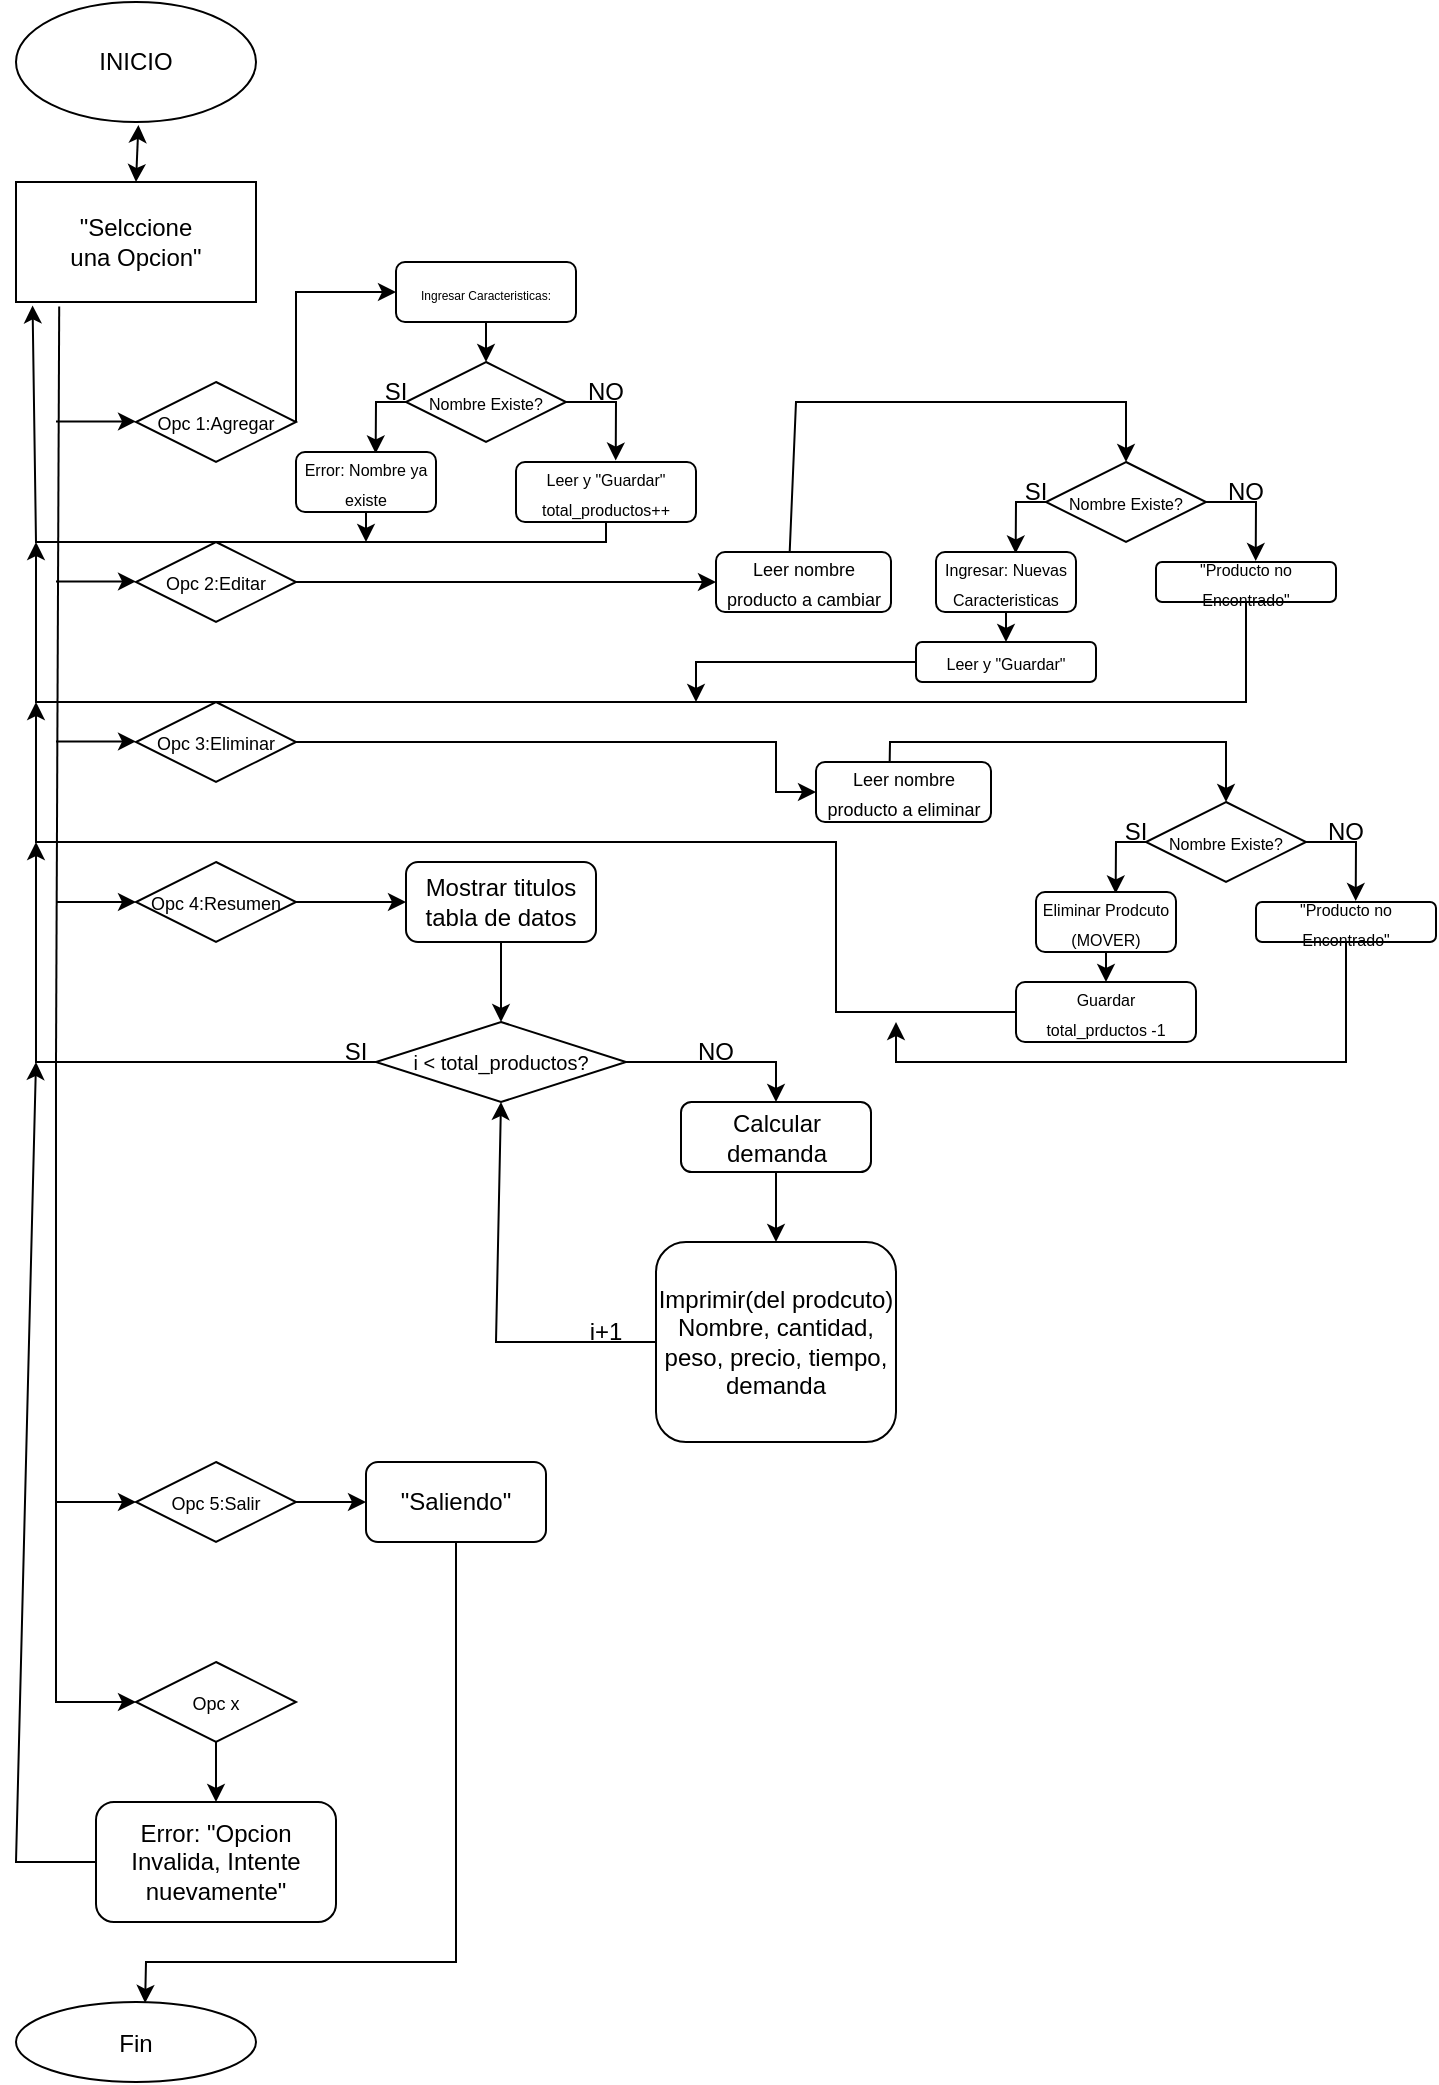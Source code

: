 <mxfile version="24.9.0">
  <diagram name="Página-1" id="0ekzHU6izNQ0DcV8A5S5">
    <mxGraphModel dx="1687" dy="889" grid="1" gridSize="10" guides="1" tooltips="1" connect="1" arrows="1" fold="1" page="1" pageScale="1" pageWidth="827" pageHeight="1169" math="0" shadow="0">
      <root>
        <mxCell id="0" />
        <mxCell id="1" parent="0" />
        <mxCell id="WuoT_bfYGDwhzo_1uAU9-14" value="" style="endArrow=classic;startArrow=classic;html=1;rounded=0;entryX=0.51;entryY=1.024;entryDx=0;entryDy=0;exitX=0.5;exitY=0;exitDx=0;exitDy=0;entryPerimeter=0;" edge="1" parent="1" source="WuoT_bfYGDwhzo_1uAU9-16" target="WuoT_bfYGDwhzo_1uAU9-15">
          <mxGeometry width="50" height="50" relative="1" as="geometry">
            <mxPoint x="159.64" y="127.48" as="sourcePoint" />
            <mxPoint x="160.36" y="90" as="targetPoint" />
          </mxGeometry>
        </mxCell>
        <mxCell id="WuoT_bfYGDwhzo_1uAU9-15" value="INICIO" style="ellipse;whiteSpace=wrap;html=1;" vertex="1" parent="1">
          <mxGeometry x="20" y="10" width="120" height="60" as="geometry" />
        </mxCell>
        <mxCell id="WuoT_bfYGDwhzo_1uAU9-16" value="&quot;Selccione&lt;div&gt;una Opcion&quot;&lt;/div&gt;" style="rounded=0;whiteSpace=wrap;html=1;" vertex="1" parent="1">
          <mxGeometry x="20" y="100" width="120" height="60" as="geometry" />
        </mxCell>
        <mxCell id="WuoT_bfYGDwhzo_1uAU9-17" value="&lt;font style=&quot;font-size: 9px;&quot;&gt;Opc 1:Agregar&lt;/font&gt;" style="rhombus;whiteSpace=wrap;html=1;" vertex="1" parent="1">
          <mxGeometry x="80" y="200" width="80" height="40" as="geometry" />
        </mxCell>
        <mxCell id="WuoT_bfYGDwhzo_1uAU9-18" value="&lt;span style=&quot;font-size: 9px;&quot;&gt;Opc 2:Editar&lt;/span&gt;" style="rhombus;whiteSpace=wrap;html=1;" vertex="1" parent="1">
          <mxGeometry x="80" y="280" width="80" height="40" as="geometry" />
        </mxCell>
        <mxCell id="WuoT_bfYGDwhzo_1uAU9-19" value="&lt;span style=&quot;font-size: 9px;&quot;&gt;Opc 3:Eliminar&lt;/span&gt;" style="rhombus;whiteSpace=wrap;html=1;" vertex="1" parent="1">
          <mxGeometry x="80" y="360" width="80" height="40" as="geometry" />
        </mxCell>
        <mxCell id="WuoT_bfYGDwhzo_1uAU9-20" value="&lt;span style=&quot;font-size: 9px;&quot;&gt;Opc 4:Resumen&lt;/span&gt;" style="rhombus;whiteSpace=wrap;html=1;" vertex="1" parent="1">
          <mxGeometry x="80" y="440" width="80" height="40" as="geometry" />
        </mxCell>
        <mxCell id="WuoT_bfYGDwhzo_1uAU9-24" value="" style="endArrow=none;html=1;rounded=0;entryX=0.18;entryY=1.038;entryDx=0;entryDy=0;entryPerimeter=0;" edge="1" parent="1" target="WuoT_bfYGDwhzo_1uAU9-16">
          <mxGeometry width="50" height="50" relative="1" as="geometry">
            <mxPoint x="40" y="540" as="sourcePoint" />
            <mxPoint x="60" y="210" as="targetPoint" />
          </mxGeometry>
        </mxCell>
        <mxCell id="WuoT_bfYGDwhzo_1uAU9-25" value="" style="endArrow=classic;html=1;rounded=0;entryX=0;entryY=0.5;entryDx=0;entryDy=0;" edge="1" parent="1" target="WuoT_bfYGDwhzo_1uAU9-20">
          <mxGeometry width="50" height="50" relative="1" as="geometry">
            <mxPoint x="40" y="460" as="sourcePoint" />
            <mxPoint x="90" y="420" as="targetPoint" />
          </mxGeometry>
        </mxCell>
        <mxCell id="WuoT_bfYGDwhzo_1uAU9-26" value="" style="endArrow=classic;html=1;rounded=0;entryX=0;entryY=0.5;entryDx=0;entryDy=0;" edge="1" parent="1">
          <mxGeometry width="50" height="50" relative="1" as="geometry">
            <mxPoint x="40" y="379.71" as="sourcePoint" />
            <mxPoint x="80" y="379.71" as="targetPoint" />
          </mxGeometry>
        </mxCell>
        <mxCell id="WuoT_bfYGDwhzo_1uAU9-27" value="" style="endArrow=classic;html=1;rounded=0;entryX=0;entryY=0.5;entryDx=0;entryDy=0;" edge="1" parent="1">
          <mxGeometry width="50" height="50" relative="1" as="geometry">
            <mxPoint x="40" y="299.71" as="sourcePoint" />
            <mxPoint x="80" y="299.71" as="targetPoint" />
          </mxGeometry>
        </mxCell>
        <mxCell id="WuoT_bfYGDwhzo_1uAU9-28" value="" style="endArrow=classic;html=1;rounded=0;entryX=0;entryY=0.5;entryDx=0;entryDy=0;" edge="1" parent="1">
          <mxGeometry width="50" height="50" relative="1" as="geometry">
            <mxPoint x="40" y="219.71" as="sourcePoint" />
            <mxPoint x="80" y="219.71" as="targetPoint" />
          </mxGeometry>
        </mxCell>
        <mxCell id="WuoT_bfYGDwhzo_1uAU9-36" value="Fin" style="ellipse;fillColor=#FFFFFF;strokeColor=black" vertex="1" parent="1">
          <mxGeometry x="20" y="1010" width="120" height="40" as="geometry" />
        </mxCell>
        <mxCell id="WuoT_bfYGDwhzo_1uAU9-43" value="&lt;span style=&quot;font-size: 9px;&quot;&gt;Opc 5:Salir&lt;/span&gt;" style="rhombus;whiteSpace=wrap;html=1;" vertex="1" parent="1">
          <mxGeometry x="80" y="740" width="80" height="40" as="geometry" />
        </mxCell>
        <mxCell id="WuoT_bfYGDwhzo_1uAU9-44" value="" style="endArrow=classic;html=1;rounded=0;entryX=0;entryY=0.5;entryDx=0;entryDy=0;" edge="1" parent="1" target="WuoT_bfYGDwhzo_1uAU9-43">
          <mxGeometry width="50" height="50" relative="1" as="geometry">
            <mxPoint x="40" y="539.76" as="sourcePoint" />
            <mxPoint x="80" y="539.76" as="targetPoint" />
            <Array as="points">
              <mxPoint x="40" y="700" />
              <mxPoint x="40" y="760" />
            </Array>
          </mxGeometry>
        </mxCell>
        <mxCell id="WuoT_bfYGDwhzo_1uAU9-45" value="&lt;span style=&quot;font-size: 6px;&quot;&gt;Ingresar Caracteristicas:&lt;/span&gt;" style="rounded=1;whiteSpace=wrap;html=1;" vertex="1" parent="1">
          <mxGeometry x="210" y="140" width="90" height="30" as="geometry" />
        </mxCell>
        <mxCell id="WuoT_bfYGDwhzo_1uAU9-46" value="" style="endArrow=classic;html=1;rounded=0;exitX=1;exitY=0.5;exitDx=0;exitDy=0;entryX=0;entryY=0.5;entryDx=0;entryDy=0;" edge="1" parent="1" source="WuoT_bfYGDwhzo_1uAU9-17" target="WuoT_bfYGDwhzo_1uAU9-45">
          <mxGeometry width="50" height="50" relative="1" as="geometry">
            <mxPoint x="230" y="220" as="sourcePoint" />
            <mxPoint x="280" y="170" as="targetPoint" />
            <Array as="points">
              <mxPoint x="160" y="155" />
            </Array>
          </mxGeometry>
        </mxCell>
        <mxCell id="WuoT_bfYGDwhzo_1uAU9-47" value="&lt;font style=&quot;font-size: 8px;&quot;&gt;Leer y &quot;Guardar&quot;&lt;/font&gt;&lt;div&gt;&lt;font style=&quot;font-size: 8px;&quot;&gt;total_productos++&lt;/font&gt;&lt;/div&gt;" style="rounded=1;whiteSpace=wrap;html=1;" vertex="1" parent="1">
          <mxGeometry x="270" y="240" width="90" height="30" as="geometry" />
        </mxCell>
        <mxCell id="WuoT_bfYGDwhzo_1uAU9-48" value="" style="endArrow=classic;html=1;rounded=0;exitX=0.5;exitY=1;exitDx=0;exitDy=0;entryX=0.5;entryY=0;entryDx=0;entryDy=0;" edge="1" parent="1" source="WuoT_bfYGDwhzo_1uAU9-45" target="WuoT_bfYGDwhzo_1uAU9-49">
          <mxGeometry width="50" height="50" relative="1" as="geometry">
            <mxPoint x="215" y="200" as="sourcePoint" />
            <mxPoint x="315" y="190" as="targetPoint" />
          </mxGeometry>
        </mxCell>
        <mxCell id="WuoT_bfYGDwhzo_1uAU9-49" value="&lt;font style=&quot;font-size: 8px;&quot;&gt;Nombre Existe?&lt;/font&gt;" style="rhombus;whiteSpace=wrap;html=1;" vertex="1" parent="1">
          <mxGeometry x="215" y="190" width="80" height="40" as="geometry" />
        </mxCell>
        <mxCell id="WuoT_bfYGDwhzo_1uAU9-50" value="" style="endArrow=classic;html=1;rounded=0;exitX=1;exitY=0.5;exitDx=0;exitDy=0;entryX=0.554;entryY=-0.024;entryDx=0;entryDy=0;entryPerimeter=0;" edge="1" parent="1" source="WuoT_bfYGDwhzo_1uAU9-49" target="WuoT_bfYGDwhzo_1uAU9-47">
          <mxGeometry width="50" height="50" relative="1" as="geometry">
            <mxPoint x="300" y="230" as="sourcePoint" />
            <mxPoint x="350" y="180" as="targetPoint" />
            <Array as="points">
              <mxPoint x="320" y="210" />
            </Array>
          </mxGeometry>
        </mxCell>
        <mxCell id="WuoT_bfYGDwhzo_1uAU9-52" value="NO" style="text;html=1;align=center;verticalAlign=middle;whiteSpace=wrap;rounded=0;" vertex="1" parent="1">
          <mxGeometry x="285" y="190" width="60" height="30" as="geometry" />
        </mxCell>
        <mxCell id="WuoT_bfYGDwhzo_1uAU9-54" value="" style="endArrow=classic;html=1;rounded=0;exitX=0;exitY=0.5;exitDx=0;exitDy=0;entryX=0.569;entryY=0.024;entryDx=0;entryDy=0;entryPerimeter=0;" edge="1" parent="1" source="WuoT_bfYGDwhzo_1uAU9-49" target="WuoT_bfYGDwhzo_1uAU9-56">
          <mxGeometry width="50" height="50" relative="1" as="geometry">
            <mxPoint x="180" y="280" as="sourcePoint" />
            <mxPoint x="200" y="230" as="targetPoint" />
            <Array as="points">
              <mxPoint x="200" y="210" />
            </Array>
          </mxGeometry>
        </mxCell>
        <mxCell id="WuoT_bfYGDwhzo_1uAU9-56" value="&lt;font style=&quot;font-size: 8px;&quot;&gt;Error: Nombre ya existe&lt;/font&gt;" style="rounded=1;whiteSpace=wrap;html=1;" vertex="1" parent="1">
          <mxGeometry x="160" y="235" width="70" height="30" as="geometry" />
        </mxCell>
        <mxCell id="WuoT_bfYGDwhzo_1uAU9-58" value="SI" style="text;html=1;align=center;verticalAlign=middle;whiteSpace=wrap;rounded=0;" vertex="1" parent="1">
          <mxGeometry x="180" y="190" width="60" height="30" as="geometry" />
        </mxCell>
        <mxCell id="WuoT_bfYGDwhzo_1uAU9-59" value="&lt;font style=&quot;font-size: 9px;&quot;&gt;Leer nombre producto a cambiar&lt;/font&gt;" style="rounded=1;whiteSpace=wrap;html=1;" vertex="1" parent="1">
          <mxGeometry x="370" y="285" width="87.5" height="30" as="geometry" />
        </mxCell>
        <mxCell id="WuoT_bfYGDwhzo_1uAU9-60" value="" style="endArrow=classic;html=1;rounded=0;exitX=1;exitY=0.5;exitDx=0;exitDy=0;entryX=0;entryY=0.5;entryDx=0;entryDy=0;" edge="1" parent="1" source="WuoT_bfYGDwhzo_1uAU9-18" target="WuoT_bfYGDwhzo_1uAU9-59">
          <mxGeometry width="50" height="50" relative="1" as="geometry">
            <mxPoint x="140" y="365" as="sourcePoint" />
            <mxPoint x="190" y="315" as="targetPoint" />
          </mxGeometry>
        </mxCell>
        <mxCell id="WuoT_bfYGDwhzo_1uAU9-63" value="" style="endArrow=classic;html=1;rounded=0;exitX=0.5;exitY=1;exitDx=0;exitDy=0;entryX=0.069;entryY=1.029;entryDx=0;entryDy=0;entryPerimeter=0;" edge="1" parent="1" source="WuoT_bfYGDwhzo_1uAU9-47" target="WuoT_bfYGDwhzo_1uAU9-16">
          <mxGeometry width="50" height="50" relative="1" as="geometry">
            <mxPoint x="280" y="325" as="sourcePoint" />
            <mxPoint x="340" y="119.31" as="targetPoint" />
            <Array as="points">
              <mxPoint x="315" y="280" />
              <mxPoint x="30" y="280" />
            </Array>
          </mxGeometry>
        </mxCell>
        <mxCell id="WuoT_bfYGDwhzo_1uAU9-67" value="&lt;span style=&quot;font-size: 8px;&quot;&gt;&quot;Producto no Encontrado&quot;&lt;/span&gt;" style="rounded=1;whiteSpace=wrap;html=1;" vertex="1" parent="1">
          <mxGeometry x="590" y="290" width="90" height="20" as="geometry" />
        </mxCell>
        <mxCell id="WuoT_bfYGDwhzo_1uAU9-69" value="&lt;font style=&quot;font-size: 8px;&quot;&gt;Nombre Existe?&lt;/font&gt;" style="rhombus;whiteSpace=wrap;html=1;" vertex="1" parent="1">
          <mxGeometry x="535" y="240" width="80" height="40" as="geometry" />
        </mxCell>
        <mxCell id="WuoT_bfYGDwhzo_1uAU9-70" value="" style="endArrow=classic;html=1;rounded=0;exitX=1;exitY=0.5;exitDx=0;exitDy=0;entryX=0.554;entryY=-0.024;entryDx=0;entryDy=0;entryPerimeter=0;" edge="1" parent="1" source="WuoT_bfYGDwhzo_1uAU9-69" target="WuoT_bfYGDwhzo_1uAU9-67">
          <mxGeometry width="50" height="50" relative="1" as="geometry">
            <mxPoint x="620" y="280" as="sourcePoint" />
            <mxPoint x="670" y="230" as="targetPoint" />
            <Array as="points">
              <mxPoint x="640" y="260" />
            </Array>
          </mxGeometry>
        </mxCell>
        <mxCell id="WuoT_bfYGDwhzo_1uAU9-71" value="NO" style="text;html=1;align=center;verticalAlign=middle;whiteSpace=wrap;rounded=0;" vertex="1" parent="1">
          <mxGeometry x="605" y="240" width="60" height="30" as="geometry" />
        </mxCell>
        <mxCell id="WuoT_bfYGDwhzo_1uAU9-72" value="" style="endArrow=classic;html=1;rounded=0;exitX=0;exitY=0.5;exitDx=0;exitDy=0;entryX=0.569;entryY=0.024;entryDx=0;entryDy=0;entryPerimeter=0;" edge="1" parent="1" source="WuoT_bfYGDwhzo_1uAU9-69" target="WuoT_bfYGDwhzo_1uAU9-73">
          <mxGeometry width="50" height="50" relative="1" as="geometry">
            <mxPoint x="500" y="330" as="sourcePoint" />
            <mxPoint x="520" y="280" as="targetPoint" />
            <Array as="points">
              <mxPoint x="520" y="260" />
            </Array>
          </mxGeometry>
        </mxCell>
        <mxCell id="WuoT_bfYGDwhzo_1uAU9-73" value="&lt;span style=&quot;font-size: 8px;&quot;&gt;Ingresar: Nuevas&lt;/span&gt;&lt;div&gt;&lt;span style=&quot;font-size: 8px;&quot;&gt;Caracteristicas&lt;/span&gt;&lt;/div&gt;" style="rounded=1;whiteSpace=wrap;html=1;" vertex="1" parent="1">
          <mxGeometry x="480" y="285" width="70" height="30" as="geometry" />
        </mxCell>
        <mxCell id="WuoT_bfYGDwhzo_1uAU9-74" value="SI" style="text;html=1;align=center;verticalAlign=middle;whiteSpace=wrap;rounded=0;" vertex="1" parent="1">
          <mxGeometry x="500" y="240" width="60" height="30" as="geometry" />
        </mxCell>
        <mxCell id="WuoT_bfYGDwhzo_1uAU9-76" value="" style="endArrow=classic;html=1;rounded=0;exitX=0.421;exitY=0.007;exitDx=0;exitDy=0;exitPerimeter=0;entryX=0.5;entryY=0;entryDx=0;entryDy=0;" edge="1" parent="1" source="WuoT_bfYGDwhzo_1uAU9-59" target="WuoT_bfYGDwhzo_1uAU9-69">
          <mxGeometry width="50" height="50" relative="1" as="geometry">
            <mxPoint x="485" y="210" as="sourcePoint" />
            <mxPoint x="535" y="160" as="targetPoint" />
            <Array as="points">
              <mxPoint x="410" y="210" />
              <mxPoint x="575" y="210" />
            </Array>
          </mxGeometry>
        </mxCell>
        <mxCell id="WuoT_bfYGDwhzo_1uAU9-78" value="&lt;font style=&quot;font-size: 8px;&quot;&gt;Leer y &quot;Guardar&quot;&lt;/font&gt;" style="rounded=1;whiteSpace=wrap;html=1;" vertex="1" parent="1">
          <mxGeometry x="470" y="330" width="90" height="20" as="geometry" />
        </mxCell>
        <mxCell id="WuoT_bfYGDwhzo_1uAU9-79" value="" style="endArrow=classic;html=1;rounded=0;exitX=0.5;exitY=1;exitDx=0;exitDy=0;" edge="1" parent="1" source="WuoT_bfYGDwhzo_1uAU9-73" target="WuoT_bfYGDwhzo_1uAU9-78">
          <mxGeometry width="50" height="50" relative="1" as="geometry">
            <mxPoint x="450" y="420" as="sourcePoint" />
            <mxPoint x="500" y="370" as="targetPoint" />
          </mxGeometry>
        </mxCell>
        <mxCell id="WuoT_bfYGDwhzo_1uAU9-81" value="" style="endArrow=classic;html=1;rounded=0;exitX=0.5;exitY=1;exitDx=0;exitDy=0;" edge="1" parent="1" source="WuoT_bfYGDwhzo_1uAU9-67">
          <mxGeometry width="50" height="50" relative="1" as="geometry">
            <mxPoint x="630" y="380" as="sourcePoint" />
            <mxPoint x="30" y="280" as="targetPoint" />
            <Array as="points">
              <mxPoint x="635" y="360" />
              <mxPoint x="30" y="360" />
            </Array>
          </mxGeometry>
        </mxCell>
        <mxCell id="WuoT_bfYGDwhzo_1uAU9-85" value="" style="endArrow=classic;html=1;rounded=0;exitX=0.5;exitY=1;exitDx=0;exitDy=0;" edge="1" parent="1" source="WuoT_bfYGDwhzo_1uAU9-56">
          <mxGeometry width="50" height="50" relative="1" as="geometry">
            <mxPoint x="320" y="360" as="sourcePoint" />
            <mxPoint x="195" y="280" as="targetPoint" />
          </mxGeometry>
        </mxCell>
        <mxCell id="WuoT_bfYGDwhzo_1uAU9-86" value="" style="endArrow=classic;html=1;rounded=0;exitX=0;exitY=0.5;exitDx=0;exitDy=0;" edge="1" parent="1" source="WuoT_bfYGDwhzo_1uAU9-78">
          <mxGeometry width="50" height="50" relative="1" as="geometry">
            <mxPoint x="205" y="275" as="sourcePoint" />
            <mxPoint x="360" y="360" as="targetPoint" />
            <Array as="points">
              <mxPoint x="360" y="340" />
            </Array>
          </mxGeometry>
        </mxCell>
        <mxCell id="WuoT_bfYGDwhzo_1uAU9-87" value="&lt;font style=&quot;font-size: 9px;&quot;&gt;Leer nombre producto a eliminar&lt;/font&gt;" style="rounded=1;whiteSpace=wrap;html=1;" vertex="1" parent="1">
          <mxGeometry x="420" y="390" width="87.5" height="30" as="geometry" />
        </mxCell>
        <mxCell id="WuoT_bfYGDwhzo_1uAU9-88" value="&lt;span style=&quot;font-size: 8px;&quot;&gt;&quot;Producto no Encontrado&quot;&lt;/span&gt;" style="rounded=1;whiteSpace=wrap;html=1;" vertex="1" parent="1">
          <mxGeometry x="640" y="460" width="90" height="20" as="geometry" />
        </mxCell>
        <mxCell id="WuoT_bfYGDwhzo_1uAU9-89" value="&lt;font style=&quot;font-size: 8px;&quot;&gt;Nombre Existe?&lt;/font&gt;" style="rhombus;whiteSpace=wrap;html=1;" vertex="1" parent="1">
          <mxGeometry x="585" y="410" width="80" height="40" as="geometry" />
        </mxCell>
        <mxCell id="WuoT_bfYGDwhzo_1uAU9-90" value="" style="endArrow=classic;html=1;rounded=0;exitX=1;exitY=0.5;exitDx=0;exitDy=0;entryX=0.554;entryY=-0.024;entryDx=0;entryDy=0;entryPerimeter=0;" edge="1" parent="1" source="WuoT_bfYGDwhzo_1uAU9-89" target="WuoT_bfYGDwhzo_1uAU9-88">
          <mxGeometry width="50" height="50" relative="1" as="geometry">
            <mxPoint x="670" y="450" as="sourcePoint" />
            <mxPoint x="720" y="400" as="targetPoint" />
            <Array as="points">
              <mxPoint x="690" y="430" />
            </Array>
          </mxGeometry>
        </mxCell>
        <mxCell id="WuoT_bfYGDwhzo_1uAU9-91" value="NO" style="text;html=1;align=center;verticalAlign=middle;whiteSpace=wrap;rounded=0;" vertex="1" parent="1">
          <mxGeometry x="655" y="410" width="60" height="30" as="geometry" />
        </mxCell>
        <mxCell id="WuoT_bfYGDwhzo_1uAU9-92" value="" style="endArrow=classic;html=1;rounded=0;exitX=0;exitY=0.5;exitDx=0;exitDy=0;entryX=0.569;entryY=0.024;entryDx=0;entryDy=0;entryPerimeter=0;" edge="1" parent="1" source="WuoT_bfYGDwhzo_1uAU9-89" target="WuoT_bfYGDwhzo_1uAU9-93">
          <mxGeometry width="50" height="50" relative="1" as="geometry">
            <mxPoint x="550" y="500" as="sourcePoint" />
            <mxPoint x="570" y="450" as="targetPoint" />
            <Array as="points">
              <mxPoint x="570" y="430" />
            </Array>
          </mxGeometry>
        </mxCell>
        <mxCell id="WuoT_bfYGDwhzo_1uAU9-93" value="&lt;span style=&quot;font-size: 8px;&quot;&gt;Eliminar Prodcuto&lt;/span&gt;&lt;div&gt;&lt;span style=&quot;font-size: 8px;&quot;&gt;(MOVER)&lt;/span&gt;&lt;/div&gt;" style="rounded=1;whiteSpace=wrap;html=1;" vertex="1" parent="1">
          <mxGeometry x="530" y="455" width="70" height="30" as="geometry" />
        </mxCell>
        <mxCell id="WuoT_bfYGDwhzo_1uAU9-94" value="SI" style="text;html=1;align=center;verticalAlign=middle;whiteSpace=wrap;rounded=0;" vertex="1" parent="1">
          <mxGeometry x="550" y="410" width="60" height="30" as="geometry" />
        </mxCell>
        <mxCell id="WuoT_bfYGDwhzo_1uAU9-95" value="" style="endArrow=classic;html=1;rounded=0;exitX=0.421;exitY=0.007;exitDx=0;exitDy=0;exitPerimeter=0;entryX=0.5;entryY=0;entryDx=0;entryDy=0;" edge="1" parent="1" source="WuoT_bfYGDwhzo_1uAU9-87" target="WuoT_bfYGDwhzo_1uAU9-89">
          <mxGeometry width="50" height="50" relative="1" as="geometry">
            <mxPoint x="535" y="380" as="sourcePoint" />
            <mxPoint x="585" y="330" as="targetPoint" />
            <Array as="points">
              <mxPoint x="457" y="380" />
              <mxPoint x="625" y="380" />
            </Array>
          </mxGeometry>
        </mxCell>
        <mxCell id="WuoT_bfYGDwhzo_1uAU9-96" value="&lt;font style=&quot;font-size: 8px;&quot;&gt;Guardar&lt;/font&gt;&lt;div&gt;&lt;font style=&quot;font-size: 8px;&quot;&gt;total_prductos -1&lt;/font&gt;&lt;/div&gt;" style="rounded=1;whiteSpace=wrap;html=1;" vertex="1" parent="1">
          <mxGeometry x="520" y="500" width="90" height="30" as="geometry" />
        </mxCell>
        <mxCell id="WuoT_bfYGDwhzo_1uAU9-97" value="" style="endArrow=classic;html=1;rounded=0;exitX=0.5;exitY=1;exitDx=0;exitDy=0;" edge="1" parent="1" source="WuoT_bfYGDwhzo_1uAU9-93" target="WuoT_bfYGDwhzo_1uAU9-96">
          <mxGeometry width="50" height="50" relative="1" as="geometry">
            <mxPoint x="500" y="590" as="sourcePoint" />
            <mxPoint x="550" y="540" as="targetPoint" />
          </mxGeometry>
        </mxCell>
        <mxCell id="WuoT_bfYGDwhzo_1uAU9-100" value="" style="endArrow=classic;html=1;rounded=0;exitX=0;exitY=0.5;exitDx=0;exitDy=0;" edge="1" parent="1" source="WuoT_bfYGDwhzo_1uAU9-96">
          <mxGeometry width="50" height="50" relative="1" as="geometry">
            <mxPoint x="370" y="520" as="sourcePoint" />
            <mxPoint x="30" y="360" as="targetPoint" />
            <Array as="points">
              <mxPoint x="430" y="515" />
              <mxPoint x="430" y="430" />
              <mxPoint x="30" y="430" />
            </Array>
          </mxGeometry>
        </mxCell>
        <mxCell id="WuoT_bfYGDwhzo_1uAU9-101" value="" style="endArrow=classic;html=1;rounded=0;exitX=1;exitY=0.5;exitDx=0;exitDy=0;entryX=0;entryY=0.5;entryDx=0;entryDy=0;" edge="1" parent="1" source="WuoT_bfYGDwhzo_1uAU9-19" target="WuoT_bfYGDwhzo_1uAU9-87">
          <mxGeometry width="50" height="50" relative="1" as="geometry">
            <mxPoint x="320" y="430" as="sourcePoint" />
            <mxPoint x="370" y="380" as="targetPoint" />
            <Array as="points">
              <mxPoint x="400" y="380" />
              <mxPoint x="400" y="405" />
            </Array>
          </mxGeometry>
        </mxCell>
        <mxCell id="WuoT_bfYGDwhzo_1uAU9-102" value="" style="endArrow=classic;html=1;rounded=0;exitX=0.5;exitY=1;exitDx=0;exitDy=0;" edge="1" parent="1" source="WuoT_bfYGDwhzo_1uAU9-88">
          <mxGeometry width="50" height="50" relative="1" as="geometry">
            <mxPoint x="715" y="570" as="sourcePoint" />
            <mxPoint x="460" y="520" as="targetPoint" />
            <Array as="points">
              <mxPoint x="685" y="540" />
              <mxPoint x="460" y="540" />
              <mxPoint x="460" y="530" />
            </Array>
          </mxGeometry>
        </mxCell>
        <mxCell id="WuoT_bfYGDwhzo_1uAU9-103" value="Mostrar titulos tabla de datos" style="rounded=1;whiteSpace=wrap;html=1;" vertex="1" parent="1">
          <mxGeometry x="215" y="440" width="95" height="40" as="geometry" />
        </mxCell>
        <mxCell id="WuoT_bfYGDwhzo_1uAU9-106" value="" style="endArrow=classic;html=1;rounded=0;exitX=1;exitY=0.5;exitDx=0;exitDy=0;entryX=0;entryY=0.5;entryDx=0;entryDy=0;" edge="1" parent="1" source="WuoT_bfYGDwhzo_1uAU9-20" target="WuoT_bfYGDwhzo_1uAU9-103">
          <mxGeometry width="50" height="50" relative="1" as="geometry">
            <mxPoint x="260" y="530" as="sourcePoint" />
            <mxPoint x="310" y="480" as="targetPoint" />
          </mxGeometry>
        </mxCell>
        <mxCell id="WuoT_bfYGDwhzo_1uAU9-107" value="Imprimir(del prodcuto)&lt;div&gt;Nombre, cantidad, peso, precio, tiempo, demanda&lt;/div&gt;" style="rounded=1;whiteSpace=wrap;html=1;" vertex="1" parent="1">
          <mxGeometry x="340" y="630" width="120" height="100" as="geometry" />
        </mxCell>
        <mxCell id="WuoT_bfYGDwhzo_1uAU9-110" value="&lt;font style=&quot;font-size: 10px;&quot;&gt;i &amp;lt; total_productos?&lt;/font&gt;" style="rhombus;whiteSpace=wrap;html=1;" vertex="1" parent="1">
          <mxGeometry x="200" y="520" width="125" height="40" as="geometry" />
        </mxCell>
        <mxCell id="WuoT_bfYGDwhzo_1uAU9-113" value="" style="endArrow=classic;html=1;rounded=0;exitX=0.5;exitY=1;exitDx=0;exitDy=0;entryX=0.5;entryY=0;entryDx=0;entryDy=0;" edge="1" parent="1" source="WuoT_bfYGDwhzo_1uAU9-103" target="WuoT_bfYGDwhzo_1uAU9-110">
          <mxGeometry width="50" height="50" relative="1" as="geometry">
            <mxPoint x="260" y="550" as="sourcePoint" />
            <mxPoint x="310" y="500" as="targetPoint" />
          </mxGeometry>
        </mxCell>
        <mxCell id="WuoT_bfYGDwhzo_1uAU9-115" value="NO" style="text;html=1;align=center;verticalAlign=middle;whiteSpace=wrap;rounded=0;" vertex="1" parent="1">
          <mxGeometry x="340" y="520" width="60" height="30" as="geometry" />
        </mxCell>
        <mxCell id="WuoT_bfYGDwhzo_1uAU9-116" value="Calcular demanda" style="rounded=1;whiteSpace=wrap;html=1;" vertex="1" parent="1">
          <mxGeometry x="352.5" y="560" width="95" height="35" as="geometry" />
        </mxCell>
        <mxCell id="WuoT_bfYGDwhzo_1uAU9-117" value="" style="endArrow=classic;html=1;rounded=0;exitX=1;exitY=0.5;exitDx=0;exitDy=0;entryX=0.5;entryY=0;entryDx=0;entryDy=0;" edge="1" parent="1" source="WuoT_bfYGDwhzo_1uAU9-110" target="WuoT_bfYGDwhzo_1uAU9-116">
          <mxGeometry width="50" height="50" relative="1" as="geometry">
            <mxPoint x="260" y="550" as="sourcePoint" />
            <mxPoint x="310" y="500" as="targetPoint" />
            <Array as="points">
              <mxPoint x="375" y="540" />
              <mxPoint x="400" y="540" />
            </Array>
          </mxGeometry>
        </mxCell>
        <mxCell id="WuoT_bfYGDwhzo_1uAU9-118" value="" style="endArrow=classic;html=1;rounded=0;exitX=0.5;exitY=1;exitDx=0;exitDy=0;entryX=0.5;entryY=0;entryDx=0;entryDy=0;" edge="1" parent="1" source="WuoT_bfYGDwhzo_1uAU9-116" target="WuoT_bfYGDwhzo_1uAU9-107">
          <mxGeometry width="50" height="50" relative="1" as="geometry">
            <mxPoint x="260" y="550" as="sourcePoint" />
            <mxPoint x="374" y="627" as="targetPoint" />
          </mxGeometry>
        </mxCell>
        <mxCell id="WuoT_bfYGDwhzo_1uAU9-119" value="" style="endArrow=classic;html=1;rounded=0;exitX=0;exitY=0.5;exitDx=0;exitDy=0;entryX=0.5;entryY=1;entryDx=0;entryDy=0;" edge="1" parent="1" source="WuoT_bfYGDwhzo_1uAU9-107" target="WuoT_bfYGDwhzo_1uAU9-110">
          <mxGeometry width="50" height="50" relative="1" as="geometry">
            <mxPoint x="260" y="620" as="sourcePoint" />
            <mxPoint x="310" y="570" as="targetPoint" />
            <Array as="points">
              <mxPoint x="260" y="680" />
            </Array>
          </mxGeometry>
        </mxCell>
        <mxCell id="WuoT_bfYGDwhzo_1uAU9-120" value="i+1" style="text;html=1;align=center;verticalAlign=middle;whiteSpace=wrap;rounded=0;" vertex="1" parent="1">
          <mxGeometry x="285" y="660" width="60" height="30" as="geometry" />
        </mxCell>
        <mxCell id="WuoT_bfYGDwhzo_1uAU9-121" value="" style="endArrow=classic;html=1;rounded=0;exitX=0;exitY=0.5;exitDx=0;exitDy=0;" edge="1" parent="1" source="WuoT_bfYGDwhzo_1uAU9-110">
          <mxGeometry width="50" height="50" relative="1" as="geometry">
            <mxPoint x="260" y="620" as="sourcePoint" />
            <mxPoint x="30" y="430" as="targetPoint" />
            <Array as="points">
              <mxPoint x="30" y="540" />
            </Array>
          </mxGeometry>
        </mxCell>
        <mxCell id="WuoT_bfYGDwhzo_1uAU9-122" value="SI" style="text;html=1;align=center;verticalAlign=middle;whiteSpace=wrap;rounded=0;" vertex="1" parent="1">
          <mxGeometry x="160" y="520" width="60" height="30" as="geometry" />
        </mxCell>
        <mxCell id="WuoT_bfYGDwhzo_1uAU9-123" value="&quot;Saliendo&quot;" style="rounded=1;whiteSpace=wrap;html=1;" vertex="1" parent="1">
          <mxGeometry x="195" y="740" width="90" height="40" as="geometry" />
        </mxCell>
        <mxCell id="WuoT_bfYGDwhzo_1uAU9-124" value="" style="endArrow=classic;html=1;rounded=0;exitX=1;exitY=0.5;exitDx=0;exitDy=0;entryX=0;entryY=0.5;entryDx=0;entryDy=0;" edge="1" parent="1" source="WuoT_bfYGDwhzo_1uAU9-43" target="WuoT_bfYGDwhzo_1uAU9-123">
          <mxGeometry width="50" height="50" relative="1" as="geometry">
            <mxPoint x="260" y="690" as="sourcePoint" />
            <mxPoint x="310" y="640" as="targetPoint" />
          </mxGeometry>
        </mxCell>
        <mxCell id="WuoT_bfYGDwhzo_1uAU9-125" value="&lt;span style=&quot;font-size: 9px;&quot;&gt;Opc x&lt;/span&gt;" style="rhombus;whiteSpace=wrap;html=1;" vertex="1" parent="1">
          <mxGeometry x="80" y="840" width="80" height="40" as="geometry" />
        </mxCell>
        <mxCell id="WuoT_bfYGDwhzo_1uAU9-126" value="" style="endArrow=classic;html=1;rounded=0;entryX=0;entryY=0.5;entryDx=0;entryDy=0;" edge="1" parent="1" target="WuoT_bfYGDwhzo_1uAU9-125">
          <mxGeometry width="50" height="50" relative="1" as="geometry">
            <mxPoint x="40" y="760" as="sourcePoint" />
            <mxPoint x="40" y="860" as="targetPoint" />
            <Array as="points">
              <mxPoint x="40" y="860" />
            </Array>
          </mxGeometry>
        </mxCell>
        <mxCell id="WuoT_bfYGDwhzo_1uAU9-127" value="" style="endArrow=classic;html=1;rounded=0;exitX=0.5;exitY=1;exitDx=0;exitDy=0;entryX=0.538;entryY=0.012;entryDx=0;entryDy=0;entryPerimeter=0;" edge="1" parent="1" source="WuoT_bfYGDwhzo_1uAU9-123" target="WuoT_bfYGDwhzo_1uAU9-36">
          <mxGeometry width="50" height="50" relative="1" as="geometry">
            <mxPoint x="210" y="870" as="sourcePoint" />
            <mxPoint x="240" y="960" as="targetPoint" />
            <Array as="points">
              <mxPoint x="240" y="990" />
              <mxPoint x="85" y="990" />
            </Array>
          </mxGeometry>
        </mxCell>
        <mxCell id="WuoT_bfYGDwhzo_1uAU9-128" value="Error: &quot;Opcion Invalida, Intente nuevamente&quot;" style="rounded=1;whiteSpace=wrap;html=1;" vertex="1" parent="1">
          <mxGeometry x="60" y="910" width="120" height="60" as="geometry" />
        </mxCell>
        <mxCell id="WuoT_bfYGDwhzo_1uAU9-130" value="" style="endArrow=classic;html=1;rounded=0;exitX=0.5;exitY=1;exitDx=0;exitDy=0;entryX=0.5;entryY=0;entryDx=0;entryDy=0;" edge="1" parent="1" source="WuoT_bfYGDwhzo_1uAU9-125" target="WuoT_bfYGDwhzo_1uAU9-128">
          <mxGeometry width="50" height="50" relative="1" as="geometry">
            <mxPoint x="190" y="980" as="sourcePoint" />
            <mxPoint x="240" y="930" as="targetPoint" />
          </mxGeometry>
        </mxCell>
        <mxCell id="WuoT_bfYGDwhzo_1uAU9-131" value="" style="endArrow=classic;html=1;rounded=0;exitX=0;exitY=0.5;exitDx=0;exitDy=0;" edge="1" parent="1" source="WuoT_bfYGDwhzo_1uAU9-128">
          <mxGeometry width="50" height="50" relative="1" as="geometry">
            <mxPoint x="230" y="940" as="sourcePoint" />
            <mxPoint x="30" y="540" as="targetPoint" />
            <Array as="points">
              <mxPoint x="20" y="940" />
            </Array>
          </mxGeometry>
        </mxCell>
      </root>
    </mxGraphModel>
  </diagram>
</mxfile>
